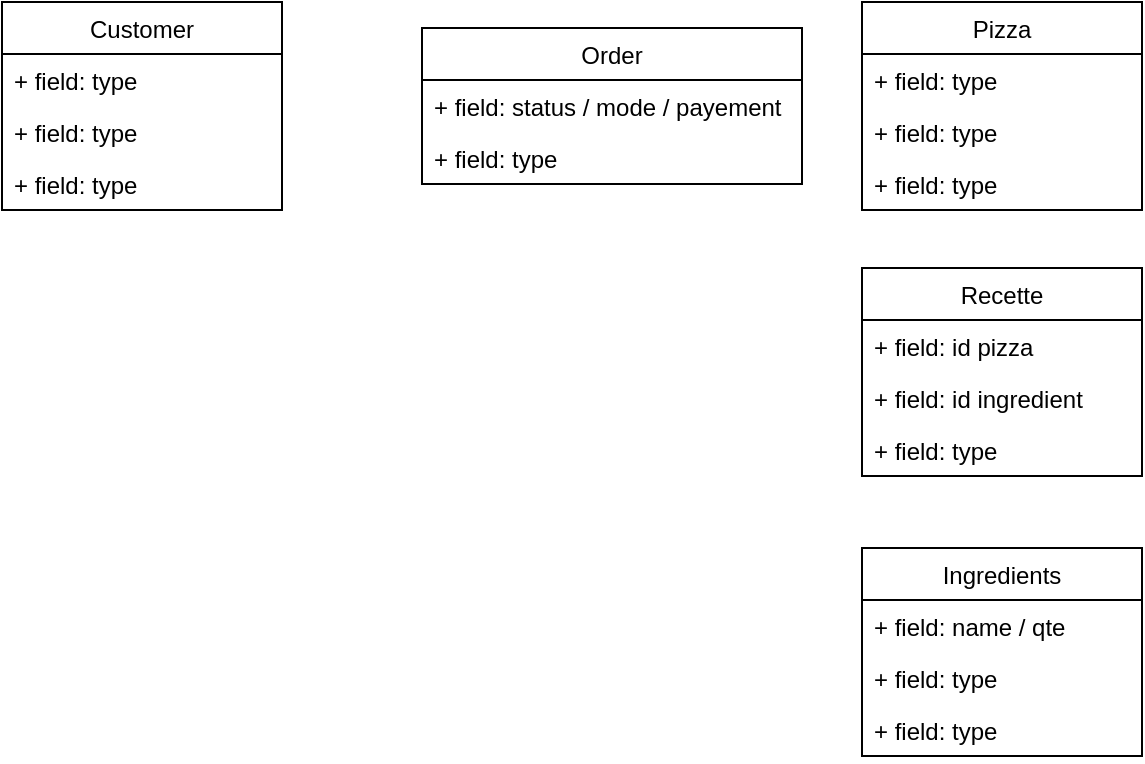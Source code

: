 <mxfile version="14.6.5" type="device"><diagram id="Iy9yu8aMUoGa1q2dJhIb" name="Page-1"><mxGraphModel dx="1422" dy="762" grid="1" gridSize="10" guides="1" tooltips="1" connect="1" arrows="1" fold="1" page="1" pageScale="1" pageWidth="827" pageHeight="1169" math="0" shadow="0"><root><mxCell id="0"/><mxCell id="1" parent="0"/><mxCell id="9qdpSm--9qZKUrbQiOAT-15" value="Pizza" style="swimlane;fontStyle=0;childLayout=stackLayout;horizontal=1;startSize=26;fillColor=none;horizontalStack=0;resizeParent=1;resizeParentMax=0;resizeLast=0;collapsible=1;marginBottom=0;" parent="1" vertex="1"><mxGeometry x="780" y="97" width="140" height="104" as="geometry"/></mxCell><mxCell id="9qdpSm--9qZKUrbQiOAT-16" value="+ field: type" style="text;strokeColor=none;fillColor=none;align=left;verticalAlign=top;spacingLeft=4;spacingRight=4;overflow=hidden;rotatable=0;points=[[0,0.5],[1,0.5]];portConstraint=eastwest;" parent="9qdpSm--9qZKUrbQiOAT-15" vertex="1"><mxGeometry y="26" width="140" height="26" as="geometry"/></mxCell><mxCell id="9qdpSm--9qZKUrbQiOAT-17" value="+ field: type" style="text;strokeColor=none;fillColor=none;align=left;verticalAlign=top;spacingLeft=4;spacingRight=4;overflow=hidden;rotatable=0;points=[[0,0.5],[1,0.5]];portConstraint=eastwest;" parent="9qdpSm--9qZKUrbQiOAT-15" vertex="1"><mxGeometry y="52" width="140" height="26" as="geometry"/></mxCell><mxCell id="9qdpSm--9qZKUrbQiOAT-18" value="+ field: type" style="text;strokeColor=none;fillColor=none;align=left;verticalAlign=top;spacingLeft=4;spacingRight=4;overflow=hidden;rotatable=0;points=[[0,0.5],[1,0.5]];portConstraint=eastwest;" parent="9qdpSm--9qZKUrbQiOAT-15" vertex="1"><mxGeometry y="78" width="140" height="26" as="geometry"/></mxCell><mxCell id="9qdpSm--9qZKUrbQiOAT-31" value="Customer" style="swimlane;fontStyle=0;childLayout=stackLayout;horizontal=1;startSize=26;fillColor=none;horizontalStack=0;resizeParent=1;resizeParentMax=0;resizeLast=0;collapsible=1;marginBottom=0;" parent="1" vertex="1"><mxGeometry x="350" y="97" width="140" height="104" as="geometry"/></mxCell><mxCell id="9qdpSm--9qZKUrbQiOAT-32" value="+ field: type" style="text;strokeColor=none;fillColor=none;align=left;verticalAlign=top;spacingLeft=4;spacingRight=4;overflow=hidden;rotatable=0;points=[[0,0.5],[1,0.5]];portConstraint=eastwest;" parent="9qdpSm--9qZKUrbQiOAT-31" vertex="1"><mxGeometry y="26" width="140" height="26" as="geometry"/></mxCell><mxCell id="9qdpSm--9qZKUrbQiOAT-33" value="+ field: type" style="text;strokeColor=none;fillColor=none;align=left;verticalAlign=top;spacingLeft=4;spacingRight=4;overflow=hidden;rotatable=0;points=[[0,0.5],[1,0.5]];portConstraint=eastwest;" parent="9qdpSm--9qZKUrbQiOAT-31" vertex="1"><mxGeometry y="52" width="140" height="26" as="geometry"/></mxCell><mxCell id="9qdpSm--9qZKUrbQiOAT-34" value="+ field: type" style="text;strokeColor=none;fillColor=none;align=left;verticalAlign=top;spacingLeft=4;spacingRight=4;overflow=hidden;rotatable=0;points=[[0,0.5],[1,0.5]];portConstraint=eastwest;" parent="9qdpSm--9qZKUrbQiOAT-31" vertex="1"><mxGeometry y="78" width="140" height="26" as="geometry"/></mxCell><mxCell id="9qdpSm--9qZKUrbQiOAT-51" value="Order" style="swimlane;fontStyle=0;childLayout=stackLayout;horizontal=1;startSize=26;fillColor=none;horizontalStack=0;resizeParent=1;resizeParentMax=0;resizeLast=0;collapsible=1;marginBottom=0;" parent="1" vertex="1"><mxGeometry x="560" y="110" width="190" height="78" as="geometry"/></mxCell><mxCell id="9qdpSm--9qZKUrbQiOAT-52" value="+ field: status / mode / payement" style="text;strokeColor=none;fillColor=none;align=left;verticalAlign=top;spacingLeft=4;spacingRight=4;overflow=hidden;rotatable=0;points=[[0,0.5],[1,0.5]];portConstraint=eastwest;" parent="9qdpSm--9qZKUrbQiOAT-51" vertex="1"><mxGeometry y="26" width="190" height="26" as="geometry"/></mxCell><mxCell id="9qdpSm--9qZKUrbQiOAT-53" value="+ field: type" style="text;strokeColor=none;fillColor=none;align=left;verticalAlign=top;spacingLeft=4;spacingRight=4;overflow=hidden;rotatable=0;points=[[0,0.5],[1,0.5]];portConstraint=eastwest;" parent="9qdpSm--9qZKUrbQiOAT-51" vertex="1"><mxGeometry y="52" width="190" height="26" as="geometry"/></mxCell><mxCell id="9qdpSm--9qZKUrbQiOAT-54" value="Ingredients" style="swimlane;fontStyle=0;childLayout=stackLayout;horizontal=1;startSize=26;fillColor=none;horizontalStack=0;resizeParent=1;resizeParentMax=0;resizeLast=0;collapsible=1;marginBottom=0;" parent="1" vertex="1"><mxGeometry x="780" y="370" width="140" height="104" as="geometry"/></mxCell><mxCell id="9qdpSm--9qZKUrbQiOAT-55" value="+ field: name / qte " style="text;strokeColor=none;fillColor=none;align=left;verticalAlign=top;spacingLeft=4;spacingRight=4;overflow=hidden;rotatable=0;points=[[0,0.5],[1,0.5]];portConstraint=eastwest;" parent="9qdpSm--9qZKUrbQiOAT-54" vertex="1"><mxGeometry y="26" width="140" height="26" as="geometry"/></mxCell><mxCell id="9qdpSm--9qZKUrbQiOAT-56" value="+ field: type" style="text;strokeColor=none;fillColor=none;align=left;verticalAlign=top;spacingLeft=4;spacingRight=4;overflow=hidden;rotatable=0;points=[[0,0.5],[1,0.5]];portConstraint=eastwest;" parent="9qdpSm--9qZKUrbQiOAT-54" vertex="1"><mxGeometry y="52" width="140" height="26" as="geometry"/></mxCell><mxCell id="9qdpSm--9qZKUrbQiOAT-57" value="+ field: type" style="text;strokeColor=none;fillColor=none;align=left;verticalAlign=top;spacingLeft=4;spacingRight=4;overflow=hidden;rotatable=0;points=[[0,0.5],[1,0.5]];portConstraint=eastwest;" parent="9qdpSm--9qZKUrbQiOAT-54" vertex="1"><mxGeometry y="78" width="140" height="26" as="geometry"/></mxCell><mxCell id="9qdpSm--9qZKUrbQiOAT-60" value="Recette" style="swimlane;fontStyle=0;childLayout=stackLayout;horizontal=1;startSize=26;fillColor=none;horizontalStack=0;resizeParent=1;resizeParentMax=0;resizeLast=0;collapsible=1;marginBottom=0;" parent="1" vertex="1"><mxGeometry x="780" y="230" width="140" height="104" as="geometry"/></mxCell><mxCell id="9qdpSm--9qZKUrbQiOAT-61" value="+ field: id pizza" style="text;strokeColor=none;fillColor=none;align=left;verticalAlign=top;spacingLeft=4;spacingRight=4;overflow=hidden;rotatable=0;points=[[0,0.5],[1,0.5]];portConstraint=eastwest;" parent="9qdpSm--9qZKUrbQiOAT-60" vertex="1"><mxGeometry y="26" width="140" height="26" as="geometry"/></mxCell><mxCell id="9qdpSm--9qZKUrbQiOAT-62" value="+ field: id ingredient" style="text;strokeColor=none;fillColor=none;align=left;verticalAlign=top;spacingLeft=4;spacingRight=4;overflow=hidden;rotatable=0;points=[[0,0.5],[1,0.5]];portConstraint=eastwest;" parent="9qdpSm--9qZKUrbQiOAT-60" vertex="1"><mxGeometry y="52" width="140" height="26" as="geometry"/></mxCell><mxCell id="9qdpSm--9qZKUrbQiOAT-63" value="+ field: type" style="text;strokeColor=none;fillColor=none;align=left;verticalAlign=top;spacingLeft=4;spacingRight=4;overflow=hidden;rotatable=0;points=[[0,0.5],[1,0.5]];portConstraint=eastwest;" parent="9qdpSm--9qZKUrbQiOAT-60" vertex="1"><mxGeometry y="78" width="140" height="26" as="geometry"/></mxCell></root></mxGraphModel></diagram></mxfile>